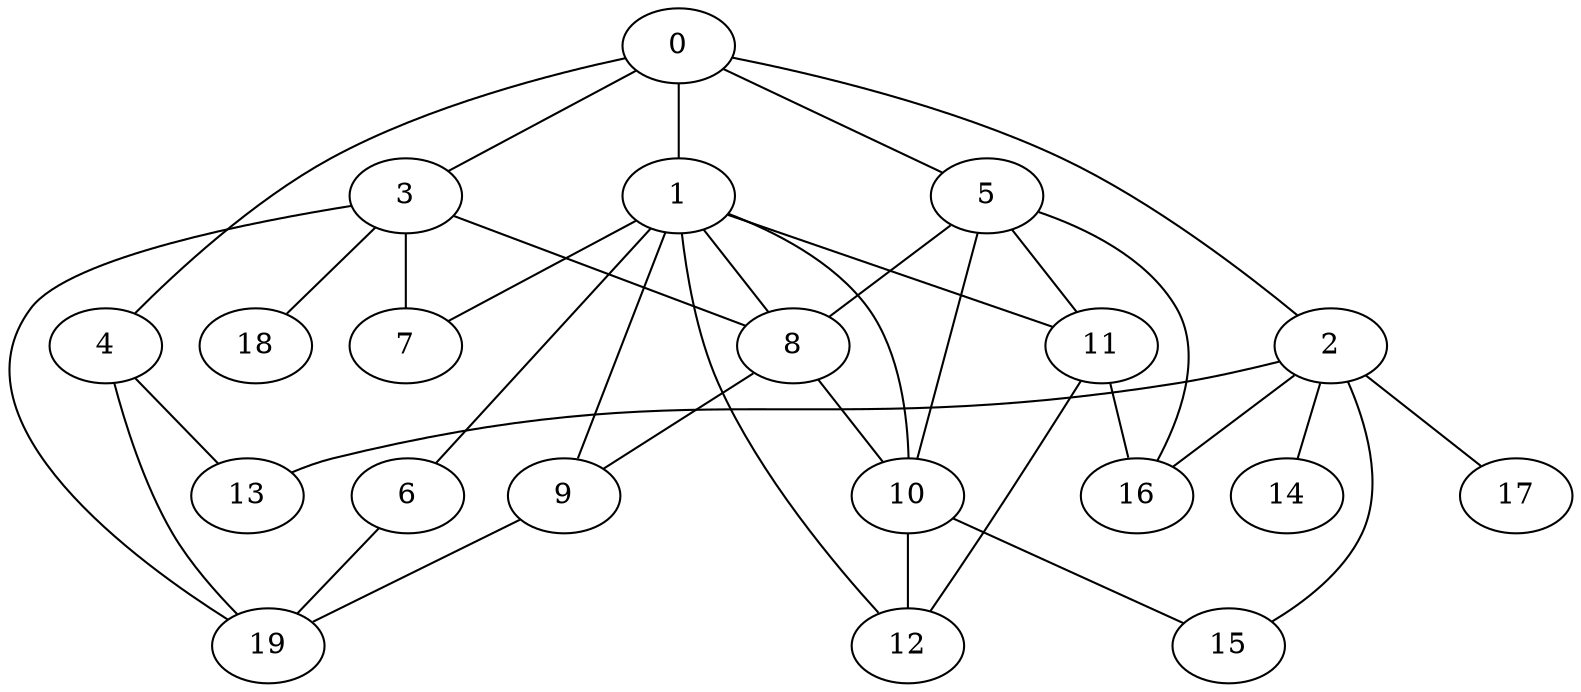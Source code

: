 
graph graphname {
    0 -- 1
0 -- 2
0 -- 3
0 -- 4
0 -- 5
1 -- 6
1 -- 7
1 -- 8
1 -- 9
1 -- 10
1 -- 11
1 -- 12
2 -- 13
2 -- 14
2 -- 15
2 -- 16
2 -- 17
3 -- 18
3 -- 19
3 -- 8
3 -- 7
4 -- 13
4 -- 19
5 -- 10
5 -- 11
5 -- 16
5 -- 8
6 -- 19
8 -- 10
8 -- 9
9 -- 19
10 -- 12
10 -- 15
11 -- 16
11 -- 12

}
